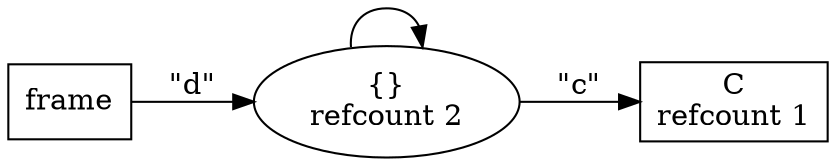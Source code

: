 digraph cycle {
    rankdir = LR
	frame [shape = rect]
	d [label = "{}\nrefcount 2"]
	frame -> d [label = "\"d\""]
    "C\nrefcount 1" [shape = rect]
	d -> "C\nrefcount 1" [label = "\"c\""]
	d -> d
}
